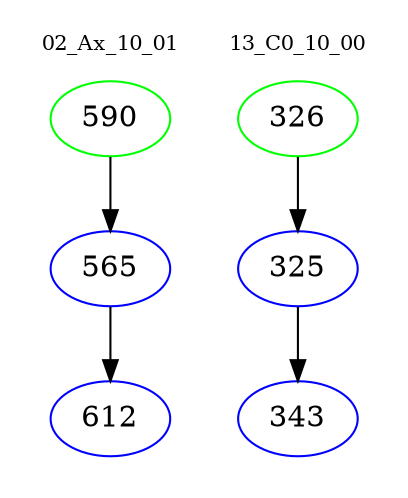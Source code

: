 digraph{
subgraph cluster_0 {
color = white
label = "02_Ax_10_01";
fontsize=10;
T0_590 [label="590", color="green"]
T0_590 -> T0_565 [color="black"]
T0_565 [label="565", color="blue"]
T0_565 -> T0_612 [color="black"]
T0_612 [label="612", color="blue"]
}
subgraph cluster_1 {
color = white
label = "13_C0_10_00";
fontsize=10;
T1_326 [label="326", color="green"]
T1_326 -> T1_325 [color="black"]
T1_325 [label="325", color="blue"]
T1_325 -> T1_343 [color="black"]
T1_343 [label="343", color="blue"]
}
}
